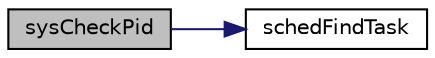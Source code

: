 digraph "sysCheckPid"
{
 // LATEX_PDF_SIZE
  edge [fontname="Helvetica",fontsize="10",labelfontname="Helvetica",labelfontsize="10"];
  node [fontname="Helvetica",fontsize="10",shape=record];
  rankdir="LR";
  Node1 [label="sysCheckPid",height=0.2,width=0.4,color="black", fillcolor="grey75", style="filled", fontcolor="black",tooltip=" "];
  Node1 -> Node2 [color="midnightblue",fontsize="10",style="solid",fontname="Helvetica"];
  Node2 [label="schedFindTask",height=0.2,width=0.4,color="black", fillcolor="white", style="filled",URL="$armv6_2sched_8c.html#a9cf37ade4c1f6184b33014ac2015e8ed",tooltip=" "];
}
